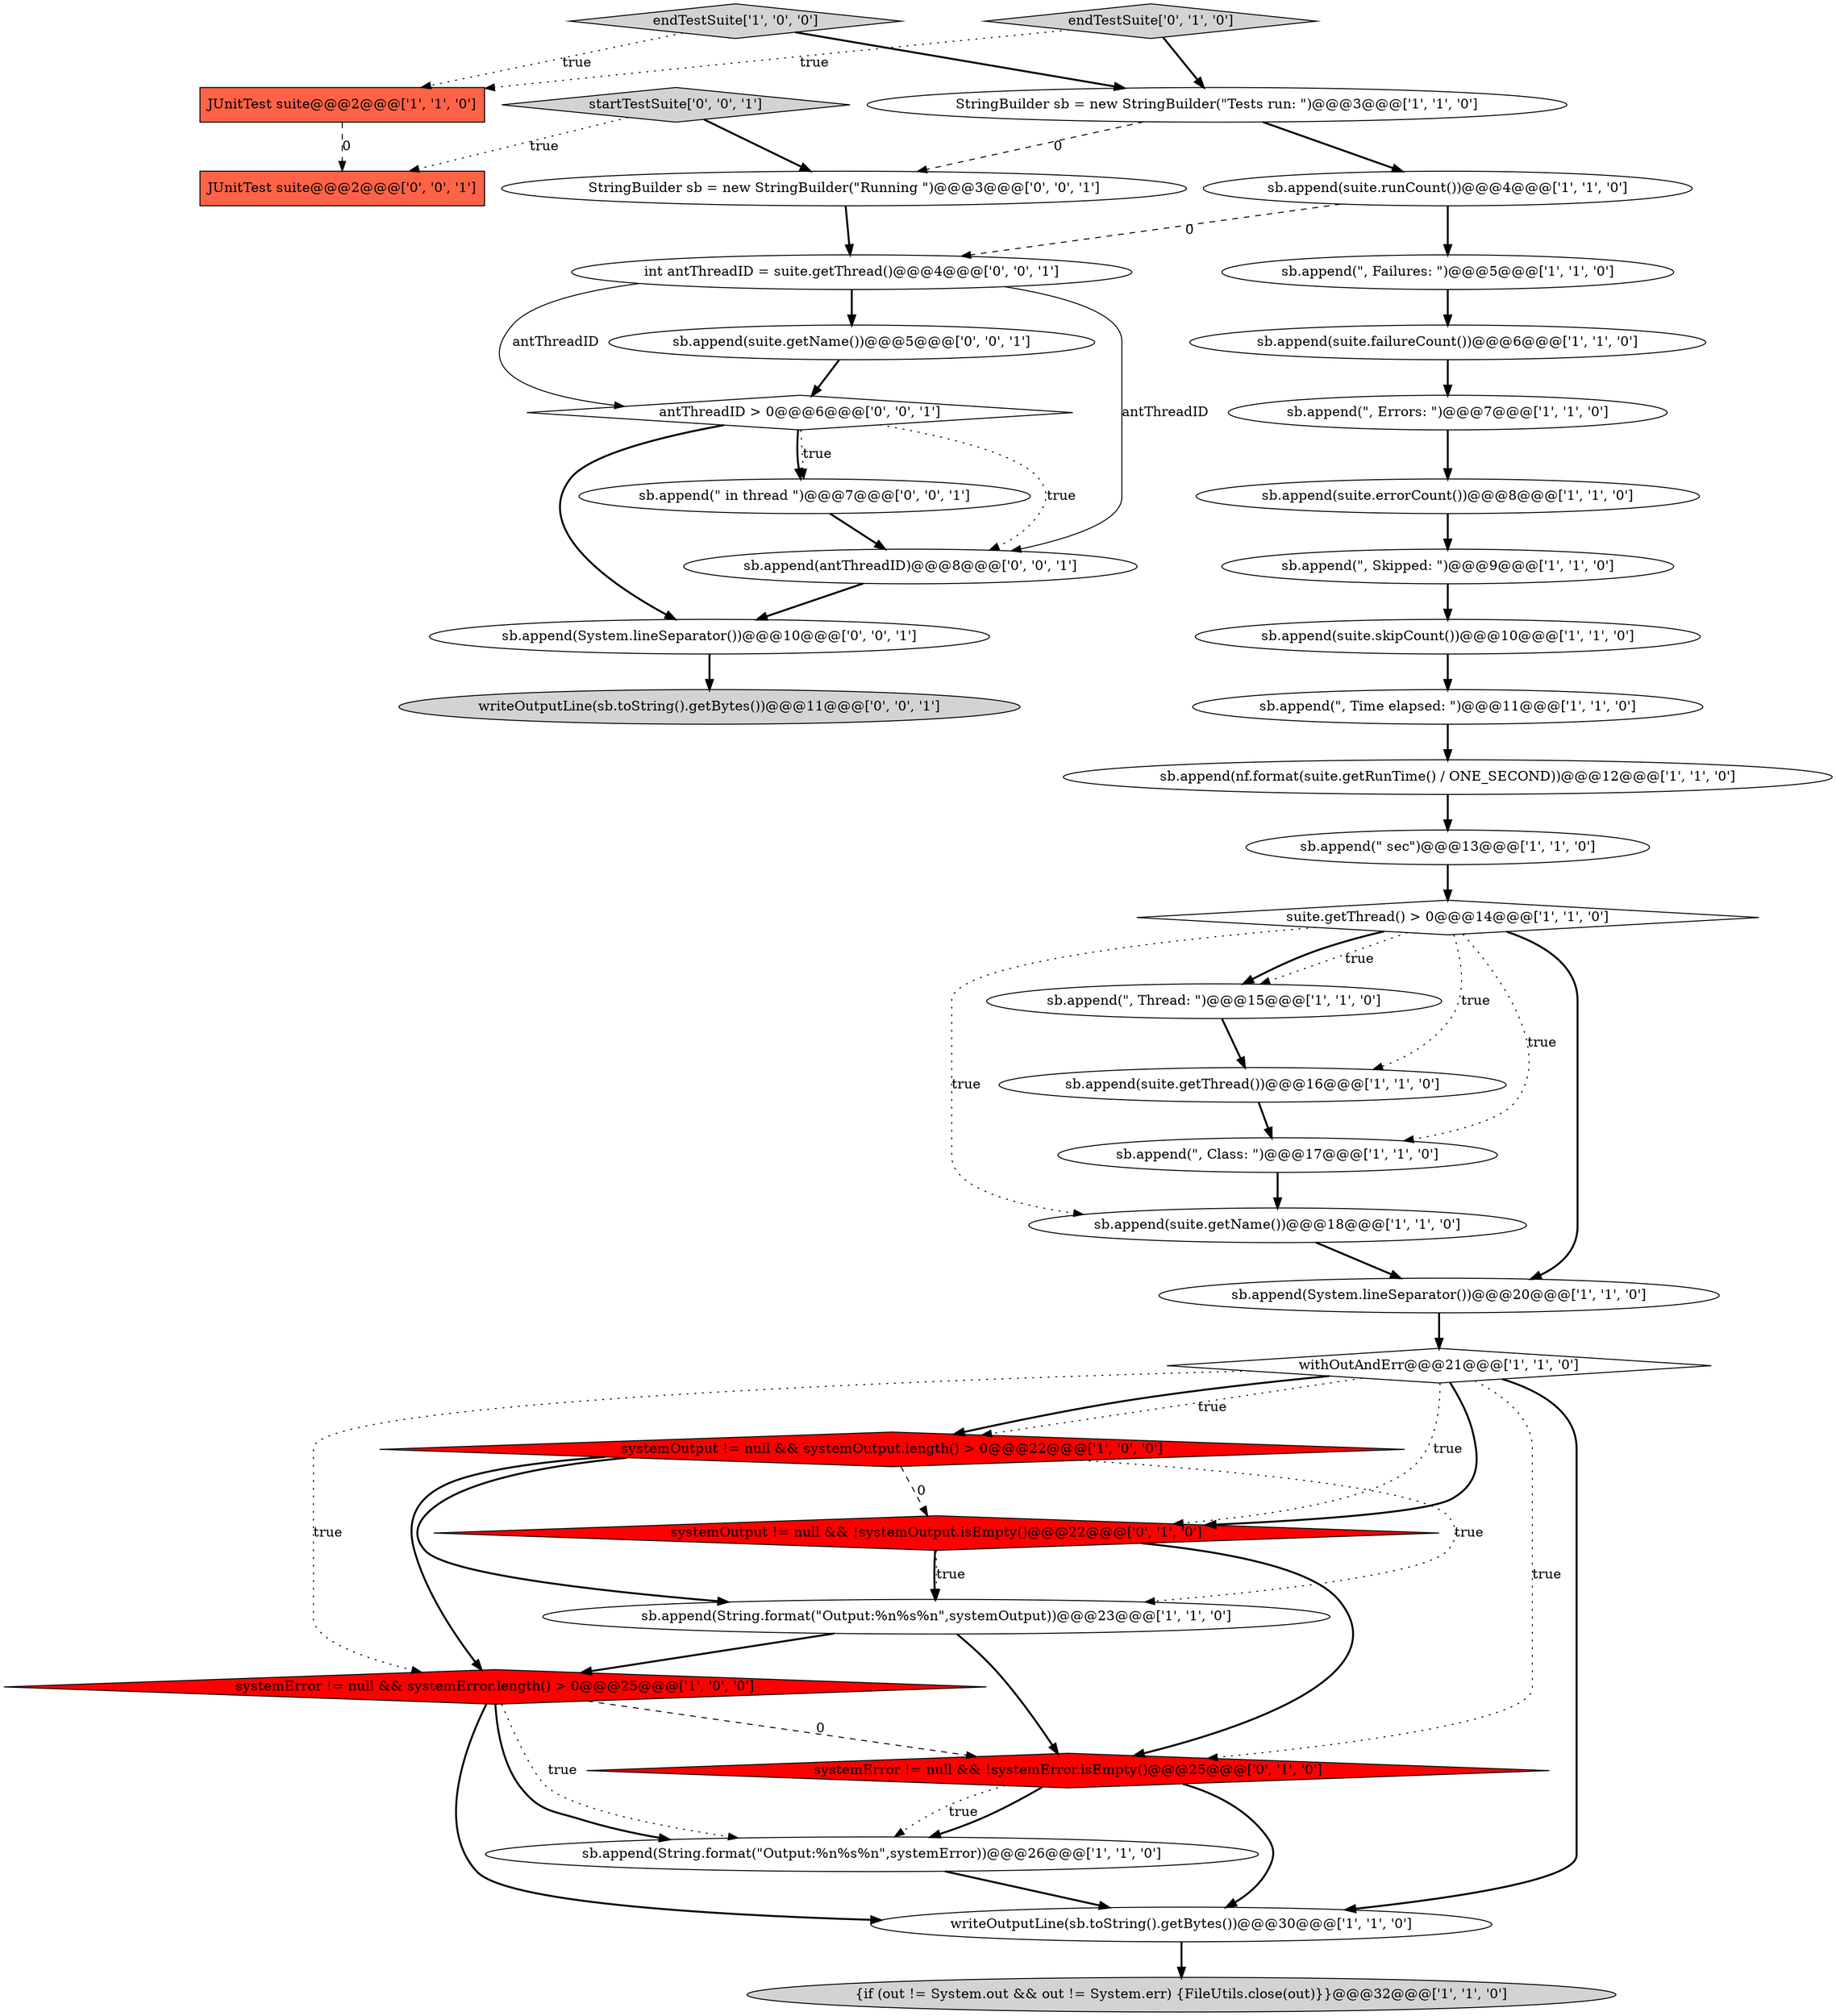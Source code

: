 digraph {
3 [style = filled, label = "endTestSuite['1', '0', '0']", fillcolor = lightgray, shape = diamond image = "AAA0AAABBB1BBB"];
6 [style = filled, label = "sb.append(suite.errorCount())@@@8@@@['1', '1', '0']", fillcolor = white, shape = ellipse image = "AAA0AAABBB1BBB"];
22 [style = filled, label = "sb.append(\", Class: \")@@@17@@@['1', '1', '0']", fillcolor = white, shape = ellipse image = "AAA0AAABBB1BBB"];
24 [style = filled, label = "sb.append(\", Skipped: \")@@@9@@@['1', '1', '0']", fillcolor = white, shape = ellipse image = "AAA0AAABBB1BBB"];
35 [style = filled, label = "sb.append(antThreadID)@@@8@@@['0', '0', '1']", fillcolor = white, shape = ellipse image = "AAA0AAABBB3BBB"];
8 [style = filled, label = "sb.append(String.format(\"Output:%n%s%n\",systemError))@@@26@@@['1', '1', '0']", fillcolor = white, shape = ellipse image = "AAA0AAABBB1BBB"];
23 [style = filled, label = "sb.append(\", Time elapsed: \")@@@11@@@['1', '1', '0']", fillcolor = white, shape = ellipse image = "AAA0AAABBB1BBB"];
10 [style = filled, label = "sb.append(\", Thread: \")@@@15@@@['1', '1', '0']", fillcolor = white, shape = ellipse image = "AAA0AAABBB1BBB"];
37 [style = filled, label = "StringBuilder sb = new StringBuilder(\"Running \")@@@3@@@['0', '0', '1']", fillcolor = white, shape = ellipse image = "AAA0AAABBB3BBB"];
2 [style = filled, label = "sb.append(nf.format(suite.getRunTime() / ONE_SECOND))@@@12@@@['1', '1', '0']", fillcolor = white, shape = ellipse image = "AAA0AAABBB1BBB"];
21 [style = filled, label = "sb.append(suite.skipCount())@@@10@@@['1', '1', '0']", fillcolor = white, shape = ellipse image = "AAA0AAABBB1BBB"];
30 [style = filled, label = "antThreadID > 0@@@6@@@['0', '0', '1']", fillcolor = white, shape = diamond image = "AAA0AAABBB3BBB"];
18 [style = filled, label = "systemError != null && systemError.length() > 0@@@25@@@['1', '0', '0']", fillcolor = red, shape = diamond image = "AAA1AAABBB1BBB"];
36 [style = filled, label = "sb.append(System.lineSeparator())@@@10@@@['0', '0', '1']", fillcolor = white, shape = ellipse image = "AAA0AAABBB3BBB"];
0 [style = filled, label = "StringBuilder sb = new StringBuilder(\"Tests run: \")@@@3@@@['1', '1', '0']", fillcolor = white, shape = ellipse image = "AAA0AAABBB1BBB"];
9 [style = filled, label = "{if (out != System.out && out != System.err) {FileUtils.close(out)}}@@@32@@@['1', '1', '0']", fillcolor = lightgray, shape = ellipse image = "AAA0AAABBB1BBB"];
34 [style = filled, label = "JUnitTest suite@@@2@@@['0', '0', '1']", fillcolor = tomato, shape = box image = "AAA0AAABBB3BBB"];
31 [style = filled, label = "int antThreadID = suite.getThread()@@@4@@@['0', '0', '1']", fillcolor = white, shape = ellipse image = "AAA0AAABBB3BBB"];
15 [style = filled, label = "writeOutputLine(sb.toString().getBytes())@@@30@@@['1', '1', '0']", fillcolor = white, shape = ellipse image = "AAA0AAABBB1BBB"];
12 [style = filled, label = "sb.append(suite.failureCount())@@@6@@@['1', '1', '0']", fillcolor = white, shape = ellipse image = "AAA0AAABBB1BBB"];
27 [style = filled, label = "systemError != null && !systemError.isEmpty()@@@25@@@['0', '1', '0']", fillcolor = red, shape = diamond image = "AAA1AAABBB2BBB"];
38 [style = filled, label = "startTestSuite['0', '0', '1']", fillcolor = lightgray, shape = diamond image = "AAA0AAABBB3BBB"];
25 [style = filled, label = "sb.append(\" sec\")@@@13@@@['1', '1', '0']", fillcolor = white, shape = ellipse image = "AAA0AAABBB1BBB"];
28 [style = filled, label = "systemOutput != null && !systemOutput.isEmpty()@@@22@@@['0', '1', '0']", fillcolor = red, shape = diamond image = "AAA1AAABBB2BBB"];
16 [style = filled, label = "withOutAndErr@@@21@@@['1', '1', '0']", fillcolor = white, shape = diamond image = "AAA0AAABBB1BBB"];
33 [style = filled, label = "sb.append(\" in thread \")@@@7@@@['0', '0', '1']", fillcolor = white, shape = ellipse image = "AAA0AAABBB3BBB"];
5 [style = filled, label = "sb.append(suite.getName())@@@18@@@['1', '1', '0']", fillcolor = white, shape = ellipse image = "AAA0AAABBB1BBB"];
11 [style = filled, label = "sb.append(System.lineSeparator())@@@20@@@['1', '1', '0']", fillcolor = white, shape = ellipse image = "AAA0AAABBB1BBB"];
19 [style = filled, label = "systemOutput != null && systemOutput.length() > 0@@@22@@@['1', '0', '0']", fillcolor = red, shape = diamond image = "AAA1AAABBB1BBB"];
32 [style = filled, label = "sb.append(suite.getName())@@@5@@@['0', '0', '1']", fillcolor = white, shape = ellipse image = "AAA0AAABBB3BBB"];
17 [style = filled, label = "sb.append(suite.runCount())@@@4@@@['1', '1', '0']", fillcolor = white, shape = ellipse image = "AAA0AAABBB1BBB"];
26 [style = filled, label = "endTestSuite['0', '1', '0']", fillcolor = lightgray, shape = diamond image = "AAA0AAABBB2BBB"];
20 [style = filled, label = "sb.append(String.format(\"Output:%n%s%n\",systemOutput))@@@23@@@['1', '1', '0']", fillcolor = white, shape = ellipse image = "AAA0AAABBB1BBB"];
7 [style = filled, label = "sb.append(suite.getThread())@@@16@@@['1', '1', '0']", fillcolor = white, shape = ellipse image = "AAA0AAABBB1BBB"];
29 [style = filled, label = "writeOutputLine(sb.toString().getBytes())@@@11@@@['0', '0', '1']", fillcolor = lightgray, shape = ellipse image = "AAA0AAABBB3BBB"];
14 [style = filled, label = "sb.append(\", Failures: \")@@@5@@@['1', '1', '0']", fillcolor = white, shape = ellipse image = "AAA0AAABBB1BBB"];
1 [style = filled, label = "suite.getThread() > 0@@@14@@@['1', '1', '0']", fillcolor = white, shape = diamond image = "AAA0AAABBB1BBB"];
4 [style = filled, label = "sb.append(\", Errors: \")@@@7@@@['1', '1', '0']", fillcolor = white, shape = ellipse image = "AAA0AAABBB1BBB"];
13 [style = filled, label = "JUnitTest suite@@@2@@@['1', '1', '0']", fillcolor = tomato, shape = box image = "AAA0AAABBB1BBB"];
11->16 [style = bold, label=""];
16->15 [style = bold, label=""];
16->19 [style = dotted, label="true"];
33->35 [style = bold, label=""];
19->18 [style = bold, label=""];
25->1 [style = bold, label=""];
1->10 [style = dotted, label="true"];
8->15 [style = bold, label=""];
0->37 [style = dashed, label="0"];
30->33 [style = bold, label=""];
28->20 [style = bold, label=""];
4->6 [style = bold, label=""];
38->34 [style = dotted, label="true"];
28->20 [style = dotted, label="true"];
0->17 [style = bold, label=""];
36->29 [style = bold, label=""];
31->32 [style = bold, label=""];
19->20 [style = bold, label=""];
19->20 [style = dotted, label="true"];
18->27 [style = dashed, label="0"];
1->22 [style = dotted, label="true"];
18->15 [style = bold, label=""];
6->24 [style = bold, label=""];
30->36 [style = bold, label=""];
18->8 [style = dotted, label="true"];
27->8 [style = dotted, label="true"];
26->13 [style = dotted, label="true"];
16->19 [style = bold, label=""];
32->30 [style = bold, label=""];
17->31 [style = dashed, label="0"];
10->7 [style = bold, label=""];
22->5 [style = bold, label=""];
27->15 [style = bold, label=""];
3->0 [style = bold, label=""];
1->11 [style = bold, label=""];
20->27 [style = bold, label=""];
31->35 [style = solid, label="antThreadID"];
1->7 [style = dotted, label="true"];
20->18 [style = bold, label=""];
7->22 [style = bold, label=""];
26->0 [style = bold, label=""];
16->28 [style = bold, label=""];
12->4 [style = bold, label=""];
24->21 [style = bold, label=""];
37->31 [style = bold, label=""];
17->14 [style = bold, label=""];
15->9 [style = bold, label=""];
38->37 [style = bold, label=""];
30->35 [style = dotted, label="true"];
19->28 [style = dashed, label="0"];
14->12 [style = bold, label=""];
16->27 [style = dotted, label="true"];
5->11 [style = bold, label=""];
18->8 [style = bold, label=""];
23->2 [style = bold, label=""];
28->27 [style = bold, label=""];
31->30 [style = solid, label="antThreadID"];
35->36 [style = bold, label=""];
16->28 [style = dotted, label="true"];
2->25 [style = bold, label=""];
1->10 [style = bold, label=""];
13->34 [style = dashed, label="0"];
27->8 [style = bold, label=""];
1->5 [style = dotted, label="true"];
3->13 [style = dotted, label="true"];
30->33 [style = dotted, label="true"];
21->23 [style = bold, label=""];
16->18 [style = dotted, label="true"];
}
